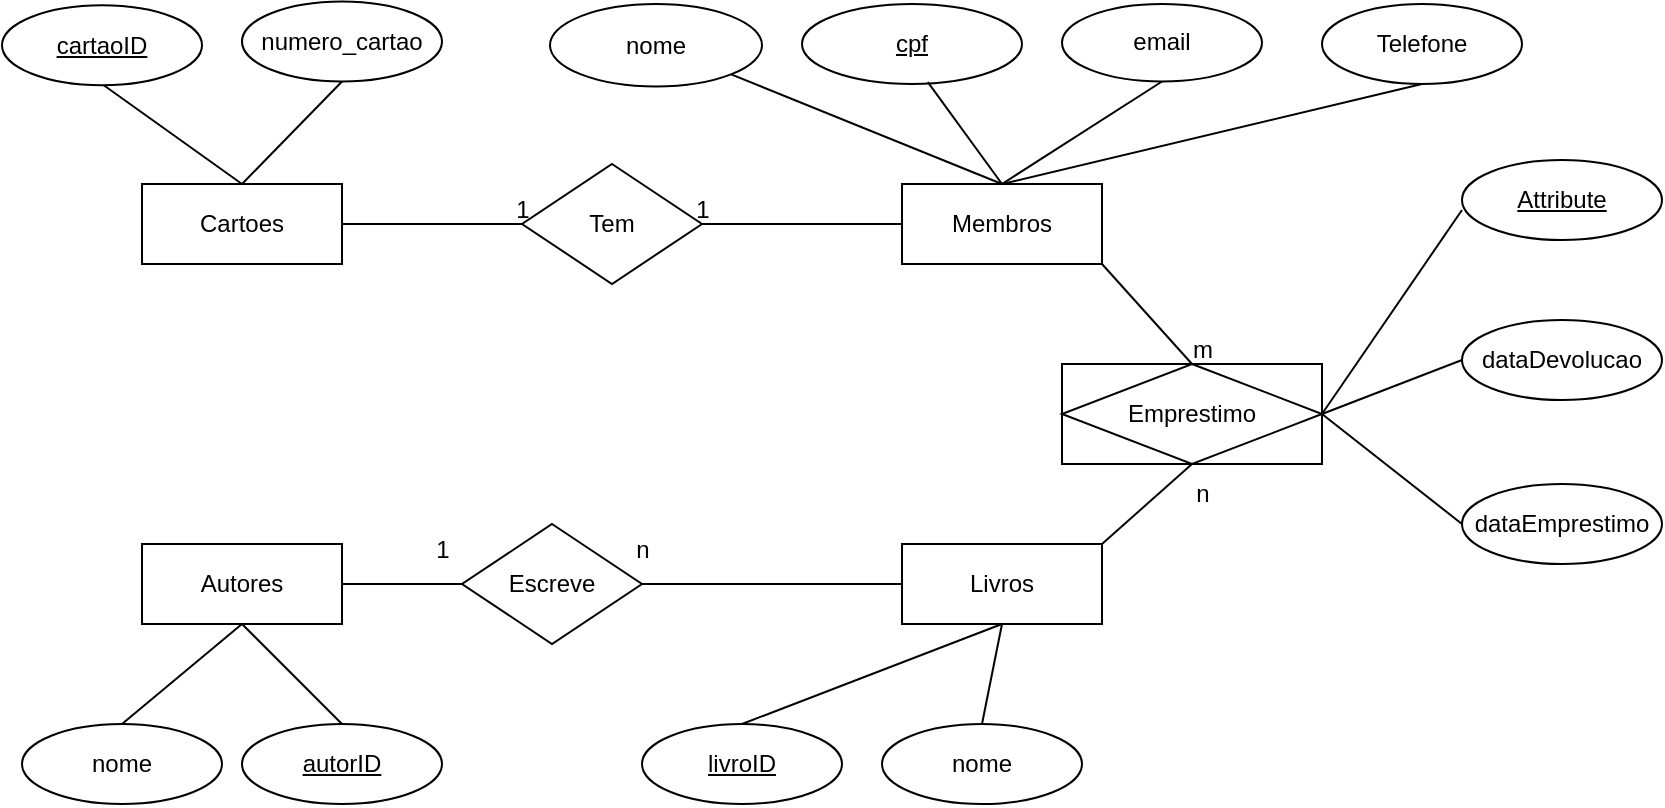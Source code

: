 <mxfile version="24.5.1" type="google">
  <diagram name="Página-1" id="UQ6o-Jtw3DsQJINYKbfX">
    <mxGraphModel grid="1" page="1" gridSize="10" guides="1" tooltips="1" connect="1" arrows="1" fold="1" pageScale="1" pageWidth="827" pageHeight="1169" math="0" shadow="0">
      <root>
        <mxCell id="0" />
        <mxCell id="1" parent="0" />
        <mxCell id="pH1AfPb4fTW4olzoZJcD-1" value="Cartoes" style="whiteSpace=wrap;html=1;align=center;" vertex="1" parent="1">
          <mxGeometry x="60" y="170" width="100" height="40" as="geometry" />
        </mxCell>
        <mxCell id="pH1AfPb4fTW4olzoZJcD-2" value="Membros" style="whiteSpace=wrap;html=1;align=center;" vertex="1" parent="1">
          <mxGeometry x="440" y="170" width="100" height="40" as="geometry" />
        </mxCell>
        <mxCell id="pH1AfPb4fTW4olzoZJcD-3" value="Livros" style="whiteSpace=wrap;html=1;align=center;" vertex="1" parent="1">
          <mxGeometry x="440" y="350" width="100" height="40" as="geometry" />
        </mxCell>
        <mxCell id="pH1AfPb4fTW4olzoZJcD-4" value="Autores" style="whiteSpace=wrap;html=1;align=center;" vertex="1" parent="1">
          <mxGeometry x="60" y="350" width="100" height="40" as="geometry" />
        </mxCell>
        <mxCell id="pH1AfPb4fTW4olzoZJcD-5" value="Emprestimo" style="shape=associativeEntity;whiteSpace=wrap;html=1;align=center;" vertex="1" parent="1">
          <mxGeometry x="520" y="260" width="130" height="50" as="geometry" />
        </mxCell>
        <mxCell id="pH1AfPb4fTW4olzoZJcD-6" value="Tem " style="shape=rhombus;perimeter=rhombusPerimeter;whiteSpace=wrap;html=1;align=center;" vertex="1" parent="1">
          <mxGeometry x="250" y="160" width="90" height="60" as="geometry" />
        </mxCell>
        <mxCell id="pH1AfPb4fTW4olzoZJcD-7" value="Escreve" style="shape=rhombus;perimeter=rhombusPerimeter;whiteSpace=wrap;html=1;align=center;" vertex="1" parent="1">
          <mxGeometry x="220" y="340" width="90" height="60" as="geometry" />
        </mxCell>
        <mxCell id="pH1AfPb4fTW4olzoZJcD-9" value="numero_cartao" style="ellipse;whiteSpace=wrap;html=1;align=center;" vertex="1" parent="1">
          <mxGeometry x="110" y="78.75" width="100" height="40" as="geometry" />
        </mxCell>
        <mxCell id="pH1AfPb4fTW4olzoZJcD-10" value="" style="endArrow=none;html=1;rounded=0;exitX=0.5;exitY=0.984;exitDx=0;exitDy=0;entryX=0.5;entryY=0;entryDx=0;entryDy=0;exitPerimeter=0;" edge="1" parent="1" source="pH1AfPb4fTW4olzoZJcD-29" target="pH1AfPb4fTW4olzoZJcD-1">
          <mxGeometry relative="1" as="geometry">
            <mxPoint x="45" y="130" as="sourcePoint" />
            <mxPoint x="540" y="350" as="targetPoint" />
          </mxGeometry>
        </mxCell>
        <mxCell id="pH1AfPb4fTW4olzoZJcD-11" value="" style="endArrow=none;html=1;rounded=0;exitX=0.5;exitY=1;exitDx=0;exitDy=0;entryX=0.5;entryY=0;entryDx=0;entryDy=0;" edge="1" parent="1" source="pH1AfPb4fTW4olzoZJcD-9" target="pH1AfPb4fTW4olzoZJcD-1">
          <mxGeometry relative="1" as="geometry">
            <mxPoint x="380" y="350" as="sourcePoint" />
            <mxPoint x="540" y="350" as="targetPoint" />
          </mxGeometry>
        </mxCell>
        <mxCell id="pH1AfPb4fTW4olzoZJcD-12" value="cpf" style="ellipse;whiteSpace=wrap;html=1;align=center;fontStyle=4;" vertex="1" parent="1">
          <mxGeometry x="390" y="80" width="110" height="40" as="geometry" />
        </mxCell>
        <mxCell id="pH1AfPb4fTW4olzoZJcD-13" value="nome" style="ellipse;whiteSpace=wrap;html=1;align=center;" vertex="1" parent="1">
          <mxGeometry x="264" y="80" width="106" height="41.25" as="geometry" />
        </mxCell>
        <mxCell id="pH1AfPb4fTW4olzoZJcD-18" value="email" style="ellipse;whiteSpace=wrap;html=1;align=center;" vertex="1" parent="1">
          <mxGeometry x="520" y="80" width="100" height="38.75" as="geometry" />
        </mxCell>
        <mxCell id="pH1AfPb4fTW4olzoZJcD-19" value="Telefone" style="ellipse;whiteSpace=wrap;html=1;align=center;" vertex="1" parent="1">
          <mxGeometry x="650" y="80" width="100" height="40" as="geometry" />
        </mxCell>
        <mxCell id="pH1AfPb4fTW4olzoZJcD-20" value="" style="endArrow=none;html=1;rounded=0;exitX=1;exitY=1;exitDx=0;exitDy=0;entryX=0.5;entryY=0;entryDx=0;entryDy=0;" edge="1" parent="1" source="pH1AfPb4fTW4olzoZJcD-13" target="pH1AfPb4fTW4olzoZJcD-2">
          <mxGeometry relative="1" as="geometry">
            <mxPoint x="380" y="350" as="sourcePoint" />
            <mxPoint x="540" y="350" as="targetPoint" />
          </mxGeometry>
        </mxCell>
        <mxCell id="pH1AfPb4fTW4olzoZJcD-21" value="" style="endArrow=none;html=1;rounded=0;exitX=0.572;exitY=0.976;exitDx=0;exitDy=0;exitPerimeter=0;entryX=0.5;entryY=0;entryDx=0;entryDy=0;" edge="1" parent="1" source="pH1AfPb4fTW4olzoZJcD-12" target="pH1AfPb4fTW4olzoZJcD-2">
          <mxGeometry relative="1" as="geometry">
            <mxPoint x="380" y="350" as="sourcePoint" />
            <mxPoint x="540" y="350" as="targetPoint" />
          </mxGeometry>
        </mxCell>
        <mxCell id="pH1AfPb4fTW4olzoZJcD-22" value="" style="endArrow=none;html=1;rounded=0;exitX=0.5;exitY=1;exitDx=0;exitDy=0;" edge="1" parent="1" source="pH1AfPb4fTW4olzoZJcD-18">
          <mxGeometry relative="1" as="geometry">
            <mxPoint x="380" y="350" as="sourcePoint" />
            <mxPoint x="490" y="170" as="targetPoint" />
          </mxGeometry>
        </mxCell>
        <mxCell id="pH1AfPb4fTW4olzoZJcD-23" value="" style="endArrow=none;html=1;rounded=0;exitX=0.5;exitY=1;exitDx=0;exitDy=0;entryX=0.5;entryY=0;entryDx=0;entryDy=0;" edge="1" parent="1" source="pH1AfPb4fTW4olzoZJcD-19" target="pH1AfPb4fTW4olzoZJcD-2">
          <mxGeometry relative="1" as="geometry">
            <mxPoint x="380" y="350" as="sourcePoint" />
            <mxPoint x="540" y="350" as="targetPoint" />
          </mxGeometry>
        </mxCell>
        <mxCell id="pH1AfPb4fTW4olzoZJcD-29" value="cartaoID" style="ellipse;whiteSpace=wrap;html=1;align=center;fontStyle=4;" vertex="1" parent="1">
          <mxGeometry x="-10" y="80.63" width="100" height="40" as="geometry" />
        </mxCell>
        <mxCell id="pH1AfPb4fTW4olzoZJcD-30" value="autorID" style="ellipse;whiteSpace=wrap;html=1;align=center;fontStyle=4;" vertex="1" parent="1">
          <mxGeometry x="110" y="440" width="100" height="40" as="geometry" />
        </mxCell>
        <mxCell id="pH1AfPb4fTW4olzoZJcD-31" value="" style="endArrow=none;html=1;rounded=0;exitX=0.5;exitY=0;exitDx=0;exitDy=0;entryX=0.5;entryY=1;entryDx=0;entryDy=0;" edge="1" parent="1" target="pH1AfPb4fTW4olzoZJcD-4">
          <mxGeometry relative="1" as="geometry">
            <mxPoint x="50" y="440" as="sourcePoint" />
            <mxPoint x="540" y="360" as="targetPoint" />
          </mxGeometry>
        </mxCell>
        <mxCell id="pH1AfPb4fTW4olzoZJcD-32" value="" style="endArrow=none;html=1;rounded=0;exitX=0.5;exitY=0;exitDx=0;exitDy=0;entryX=0.5;entryY=1;entryDx=0;entryDy=0;" edge="1" parent="1" source="pH1AfPb4fTW4olzoZJcD-30" target="pH1AfPb4fTW4olzoZJcD-4">
          <mxGeometry relative="1" as="geometry">
            <mxPoint x="380" y="360" as="sourcePoint" />
            <mxPoint x="540" y="360" as="targetPoint" />
          </mxGeometry>
        </mxCell>
        <mxCell id="pH1AfPb4fTW4olzoZJcD-34" value="nome" style="ellipse;whiteSpace=wrap;html=1;align=center;" vertex="1" parent="1">
          <mxGeometry x="430" y="440" width="100" height="40" as="geometry" />
        </mxCell>
        <mxCell id="pH1AfPb4fTW4olzoZJcD-36" value="" style="endArrow=none;html=1;rounded=0;exitX=0.5;exitY=0;exitDx=0;exitDy=0;entryX=0.5;entryY=1;entryDx=0;entryDy=0;" edge="1" parent="1" source="pH1AfPb4fTW4olzoZJcD-34" target="pH1AfPb4fTW4olzoZJcD-3">
          <mxGeometry relative="1" as="geometry">
            <mxPoint x="380" y="350" as="sourcePoint" />
            <mxPoint x="540" y="350" as="targetPoint" />
          </mxGeometry>
        </mxCell>
        <mxCell id="pH1AfPb4fTW4olzoZJcD-38" value="dataDevolucao" style="ellipse;whiteSpace=wrap;html=1;align=center;" vertex="1" parent="1">
          <mxGeometry x="720" y="238" width="100" height="40" as="geometry" />
        </mxCell>
        <mxCell id="pH1AfPb4fTW4olzoZJcD-39" value="dataEmprestimo" style="ellipse;whiteSpace=wrap;html=1;align=center;" vertex="1" parent="1">
          <mxGeometry x="720" y="320" width="100" height="40" as="geometry" />
        </mxCell>
        <mxCell id="pH1AfPb4fTW4olzoZJcD-40" value="" style="endArrow=none;html=1;rounded=0;entryX=0;entryY=0.5;entryDx=0;entryDy=0;exitX=1;exitY=0.5;exitDx=0;exitDy=0;" edge="1" parent="1" source="pH1AfPb4fTW4olzoZJcD-5">
          <mxGeometry relative="1" as="geometry">
            <mxPoint x="380" y="350" as="sourcePoint" />
            <mxPoint x="720" y="183" as="targetPoint" />
          </mxGeometry>
        </mxCell>
        <mxCell id="pH1AfPb4fTW4olzoZJcD-41" value="" style="endArrow=none;html=1;rounded=0;entryX=0;entryY=0.5;entryDx=0;entryDy=0;exitX=1;exitY=0.5;exitDx=0;exitDy=0;" edge="1" parent="1" source="pH1AfPb4fTW4olzoZJcD-5" target="pH1AfPb4fTW4olzoZJcD-38">
          <mxGeometry relative="1" as="geometry">
            <mxPoint x="380" y="350" as="sourcePoint" />
            <mxPoint x="540" y="350" as="targetPoint" />
          </mxGeometry>
        </mxCell>
        <mxCell id="pH1AfPb4fTW4olzoZJcD-42" value="" style="endArrow=none;html=1;rounded=0;entryX=0;entryY=0.5;entryDx=0;entryDy=0;exitX=1;exitY=0.5;exitDx=0;exitDy=0;" edge="1" parent="1" source="pH1AfPb4fTW4olzoZJcD-5" target="pH1AfPb4fTW4olzoZJcD-39">
          <mxGeometry relative="1" as="geometry">
            <mxPoint x="380" y="350" as="sourcePoint" />
            <mxPoint x="540" y="350" as="targetPoint" />
          </mxGeometry>
        </mxCell>
        <mxCell id="pH1AfPb4fTW4olzoZJcD-43" value="" style="endArrow=none;html=1;rounded=0;exitX=1;exitY=0.5;exitDx=0;exitDy=0;entryX=0;entryY=0.5;entryDx=0;entryDy=0;" edge="1" parent="1" source="pH1AfPb4fTW4olzoZJcD-4" target="pH1AfPb4fTW4olzoZJcD-7">
          <mxGeometry relative="1" as="geometry">
            <mxPoint x="380" y="360" as="sourcePoint" />
            <mxPoint x="540" y="360" as="targetPoint" />
          </mxGeometry>
        </mxCell>
        <mxCell id="pH1AfPb4fTW4olzoZJcD-44" value="" style="endArrow=none;html=1;rounded=0;exitX=1;exitY=0.5;exitDx=0;exitDy=0;entryX=0;entryY=0.5;entryDx=0;entryDy=0;" edge="1" parent="1" source="pH1AfPb4fTW4olzoZJcD-7" target="pH1AfPb4fTW4olzoZJcD-3">
          <mxGeometry relative="1" as="geometry">
            <mxPoint x="380" y="350" as="sourcePoint" />
            <mxPoint x="540" y="350" as="targetPoint" />
          </mxGeometry>
        </mxCell>
        <mxCell id="pH1AfPb4fTW4olzoZJcD-45" value="" style="endArrow=none;html=1;rounded=0;exitX=1;exitY=0;exitDx=0;exitDy=0;entryX=0.5;entryY=1;entryDx=0;entryDy=0;" edge="1" parent="1" source="pH1AfPb4fTW4olzoZJcD-3" target="pH1AfPb4fTW4olzoZJcD-5">
          <mxGeometry relative="1" as="geometry">
            <mxPoint x="380" y="350" as="sourcePoint" />
            <mxPoint x="540" y="350" as="targetPoint" />
          </mxGeometry>
        </mxCell>
        <mxCell id="pH1AfPb4fTW4olzoZJcD-46" value="" style="endArrow=none;html=1;rounded=0;exitX=1;exitY=1;exitDx=0;exitDy=0;entryX=0.5;entryY=0;entryDx=0;entryDy=0;" edge="1" parent="1" source="pH1AfPb4fTW4olzoZJcD-2" target="pH1AfPb4fTW4olzoZJcD-5">
          <mxGeometry relative="1" as="geometry">
            <mxPoint x="380" y="350" as="sourcePoint" />
            <mxPoint x="540" y="350" as="targetPoint" />
          </mxGeometry>
        </mxCell>
        <mxCell id="pH1AfPb4fTW4olzoZJcD-47" value="" style="endArrow=none;html=1;rounded=0;exitX=1;exitY=0.5;exitDx=0;exitDy=0;entryX=0;entryY=0.5;entryDx=0;entryDy=0;" edge="1" parent="1" source="pH1AfPb4fTW4olzoZJcD-1" target="pH1AfPb4fTW4olzoZJcD-6">
          <mxGeometry relative="1" as="geometry">
            <mxPoint x="380" y="350" as="sourcePoint" />
            <mxPoint x="540" y="350" as="targetPoint" />
          </mxGeometry>
        </mxCell>
        <mxCell id="pH1AfPb4fTW4olzoZJcD-48" value="" style="endArrow=none;html=1;rounded=0;exitX=1;exitY=0.5;exitDx=0;exitDy=0;entryX=0;entryY=0.5;entryDx=0;entryDy=0;" edge="1" parent="1" source="pH1AfPb4fTW4olzoZJcD-6" target="pH1AfPb4fTW4olzoZJcD-2">
          <mxGeometry relative="1" as="geometry">
            <mxPoint x="380" y="350" as="sourcePoint" />
            <mxPoint x="540" y="350" as="targetPoint" />
          </mxGeometry>
        </mxCell>
        <mxCell id="pH1AfPb4fTW4olzoZJcD-49" value="1" style="text;html=1;align=center;verticalAlign=middle;resizable=0;points=[];autosize=1;strokeColor=none;fillColor=none;" vertex="1" parent="1">
          <mxGeometry x="235" y="168" width="30" height="30" as="geometry" />
        </mxCell>
        <mxCell id="pH1AfPb4fTW4olzoZJcD-50" value="1" style="text;html=1;align=center;verticalAlign=middle;resizable=0;points=[];autosize=1;strokeColor=none;fillColor=none;" vertex="1" parent="1">
          <mxGeometry x="325" y="168" width="30" height="30" as="geometry" />
        </mxCell>
        <mxCell id="pH1AfPb4fTW4olzoZJcD-51" value="n" style="text;html=1;align=center;verticalAlign=middle;resizable=0;points=[];autosize=1;strokeColor=none;fillColor=none;" vertex="1" parent="1">
          <mxGeometry x="295" y="338" width="30" height="30" as="geometry" />
        </mxCell>
        <mxCell id="pH1AfPb4fTW4olzoZJcD-52" value="1" style="text;html=1;align=center;verticalAlign=middle;resizable=0;points=[];autosize=1;strokeColor=none;fillColor=none;" vertex="1" parent="1">
          <mxGeometry x="195" y="338" width="30" height="30" as="geometry" />
        </mxCell>
        <mxCell id="pH1AfPb4fTW4olzoZJcD-53" value="n" style="text;html=1;align=center;verticalAlign=middle;resizable=0;points=[];autosize=1;strokeColor=none;fillColor=none;" vertex="1" parent="1">
          <mxGeometry x="575" y="310" width="30" height="30" as="geometry" />
        </mxCell>
        <mxCell id="pH1AfPb4fTW4olzoZJcD-54" value="m" style="text;html=1;align=center;verticalAlign=middle;resizable=0;points=[];autosize=1;strokeColor=none;fillColor=none;" vertex="1" parent="1">
          <mxGeometry x="575" y="238" width="30" height="30" as="geometry" />
        </mxCell>
        <mxCell id="pH1AfPb4fTW4olzoZJcD-55" value="nome" style="ellipse;whiteSpace=wrap;html=1;align=center;" vertex="1" parent="1">
          <mxGeometry y="440" width="100" height="40" as="geometry" />
        </mxCell>
        <mxCell id="pH1AfPb4fTW4olzoZJcD-56" value="livroID" style="ellipse;whiteSpace=wrap;html=1;align=center;fontStyle=4;" vertex="1" parent="1">
          <mxGeometry x="310" y="440" width="100" height="40" as="geometry" />
        </mxCell>
        <mxCell id="pH1AfPb4fTW4olzoZJcD-57" value="" style="endArrow=none;html=1;rounded=0;exitX=0.5;exitY=0;exitDx=0;exitDy=0;entryX=0.5;entryY=1;entryDx=0;entryDy=0;" edge="1" parent="1" source="pH1AfPb4fTW4olzoZJcD-56" target="pH1AfPb4fTW4olzoZJcD-3">
          <mxGeometry relative="1" as="geometry">
            <mxPoint x="380" y="350" as="sourcePoint" />
            <mxPoint x="540" y="350" as="targetPoint" />
          </mxGeometry>
        </mxCell>
        <mxCell id="pH1AfPb4fTW4olzoZJcD-59" value="Attribute" style="ellipse;whiteSpace=wrap;html=1;align=center;fontStyle=4;" vertex="1" parent="1">
          <mxGeometry x="720" y="158" width="100" height="40" as="geometry" />
        </mxCell>
      </root>
    </mxGraphModel>
  </diagram>
</mxfile>
